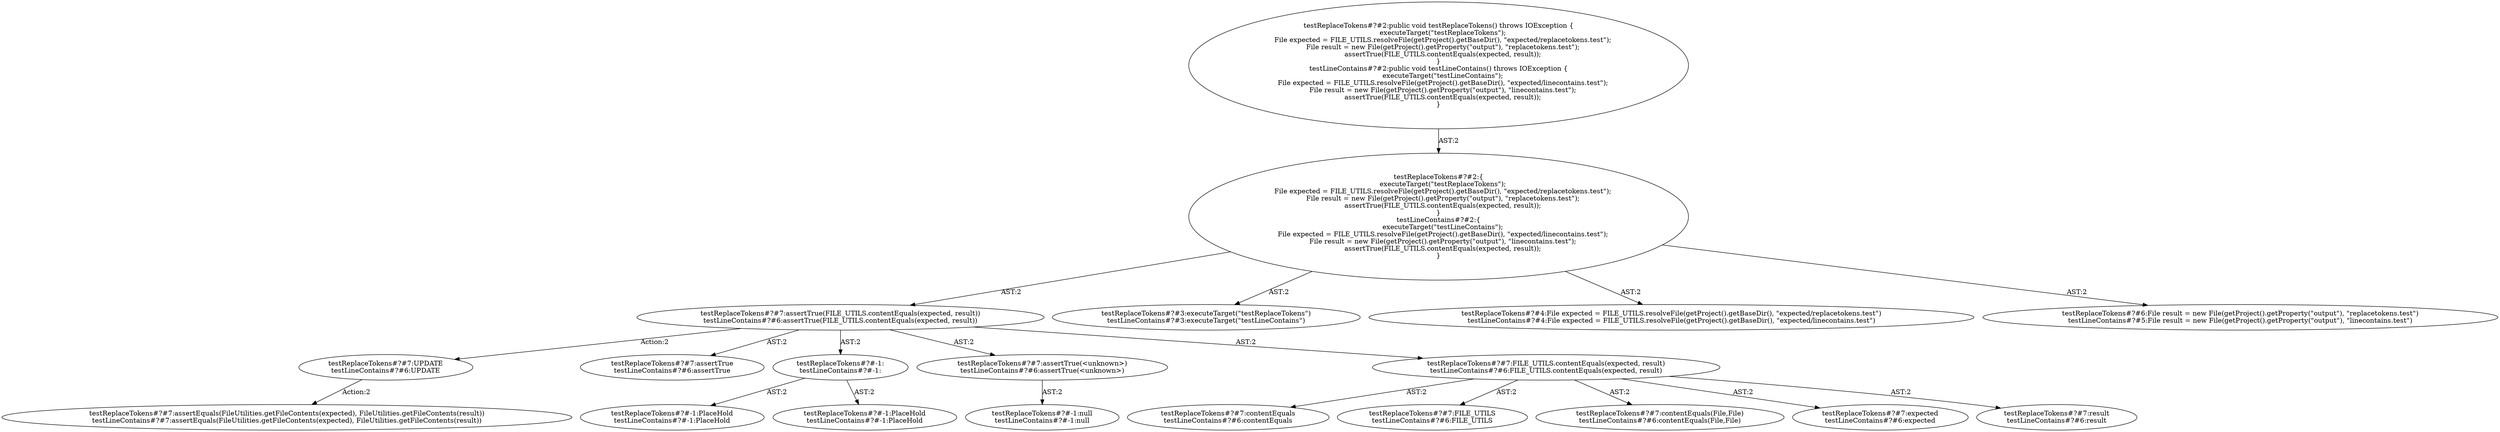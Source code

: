 digraph "Pattern" {
0 [label="testReplaceTokens#?#7:UPDATE
testLineContains#?#6:UPDATE" shape=ellipse]
1 [label="testReplaceTokens#?#7:assertTrue(FILE_UTILS.contentEquals(expected, result))
testLineContains#?#6:assertTrue(FILE_UTILS.contentEquals(expected, result))" shape=ellipse]
2 [label="testReplaceTokens#?#2:\{
    executeTarget(\"testReplaceTokens\");
    File expected = FILE_UTILS.resolveFile(getProject().getBaseDir(), \"expected/replacetokens.test\");
    File result = new File(getProject().getProperty(\"output\"), \"replacetokens.test\");
    assertTrue(FILE_UTILS.contentEquals(expected, result));
\}
testLineContains#?#2:\{
    executeTarget(\"testLineContains\");
    File expected = FILE_UTILS.resolveFile(getProject().getBaseDir(), \"expected/linecontains.test\");
    File result = new File(getProject().getProperty(\"output\"), \"linecontains.test\");
    assertTrue(FILE_UTILS.contentEquals(expected, result));
\}" shape=ellipse]
3 [label="testReplaceTokens#?#2:public void testReplaceTokens() throws IOException \{
    executeTarget(\"testReplaceTokens\");
    File expected = FILE_UTILS.resolveFile(getProject().getBaseDir(), \"expected/replacetokens.test\");
    File result = new File(getProject().getProperty(\"output\"), \"replacetokens.test\");
    assertTrue(FILE_UTILS.contentEquals(expected, result));
\}
testLineContains#?#2:public void testLineContains() throws IOException \{
    executeTarget(\"testLineContains\");
    File expected = FILE_UTILS.resolveFile(getProject().getBaseDir(), \"expected/linecontains.test\");
    File result = new File(getProject().getProperty(\"output\"), \"linecontains.test\");
    assertTrue(FILE_UTILS.contentEquals(expected, result));
\}" shape=ellipse]
4 [label="testReplaceTokens#?#3:executeTarget(\"testReplaceTokens\")
testLineContains#?#3:executeTarget(\"testLineContains\")" shape=ellipse]
5 [label="testReplaceTokens#?#4:File expected = FILE_UTILS.resolveFile(getProject().getBaseDir(), \"expected/replacetokens.test\")
testLineContains#?#4:File expected = FILE_UTILS.resolveFile(getProject().getBaseDir(), \"expected/linecontains.test\")" shape=ellipse]
6 [label="testReplaceTokens#?#6:File result = new File(getProject().getProperty(\"output\"), \"replacetokens.test\")
testLineContains#?#5:File result = new File(getProject().getProperty(\"output\"), \"linecontains.test\")" shape=ellipse]
7 [label="testReplaceTokens#?#7:assertTrue
testLineContains#?#6:assertTrue" shape=ellipse]
8 [label="testReplaceTokens#?#-1:
testLineContains#?#-1:" shape=ellipse]
9 [label="testReplaceTokens#?#-1:PlaceHold
testLineContains#?#-1:PlaceHold" shape=ellipse]
10 [label="testReplaceTokens#?#-1:PlaceHold
testLineContains#?#-1:PlaceHold" shape=ellipse]
11 [label="testReplaceTokens#?#7:assertTrue(<unknown>)
testLineContains#?#6:assertTrue(<unknown>)" shape=ellipse]
12 [label="testReplaceTokens#?#-1:null
testLineContains#?#-1:null" shape=ellipse]
13 [label="testReplaceTokens#?#7:FILE_UTILS.contentEquals(expected, result)
testLineContains#?#6:FILE_UTILS.contentEquals(expected, result)" shape=ellipse]
14 [label="testReplaceTokens#?#7:contentEquals
testLineContains#?#6:contentEquals" shape=ellipse]
15 [label="testReplaceTokens#?#7:FILE_UTILS
testLineContains#?#6:FILE_UTILS" shape=ellipse]
16 [label="testReplaceTokens#?#7:contentEquals(File,File)
testLineContains#?#6:contentEquals(File,File)" shape=ellipse]
17 [label="testReplaceTokens#?#7:expected
testLineContains#?#6:expected" shape=ellipse]
18 [label="testReplaceTokens#?#7:result
testLineContains#?#6:result" shape=ellipse]
19 [label="testReplaceTokens#?#7:assertEquals(FileUtilities.getFileContents(expected), FileUtilities.getFileContents(result))
testLineContains#?#7:assertEquals(FileUtilities.getFileContents(expected), FileUtilities.getFileContents(result))" shape=ellipse]
0 -> 19 [label="Action:2"];
1 -> 0 [label="Action:2"];
1 -> 7 [label="AST:2"];
1 -> 8 [label="AST:2"];
1 -> 11 [label="AST:2"];
1 -> 13 [label="AST:2"];
2 -> 1 [label="AST:2"];
2 -> 4 [label="AST:2"];
2 -> 5 [label="AST:2"];
2 -> 6 [label="AST:2"];
3 -> 2 [label="AST:2"];
8 -> 9 [label="AST:2"];
8 -> 10 [label="AST:2"];
11 -> 12 [label="AST:2"];
13 -> 14 [label="AST:2"];
13 -> 15 [label="AST:2"];
13 -> 16 [label="AST:2"];
13 -> 17 [label="AST:2"];
13 -> 18 [label="AST:2"];
}